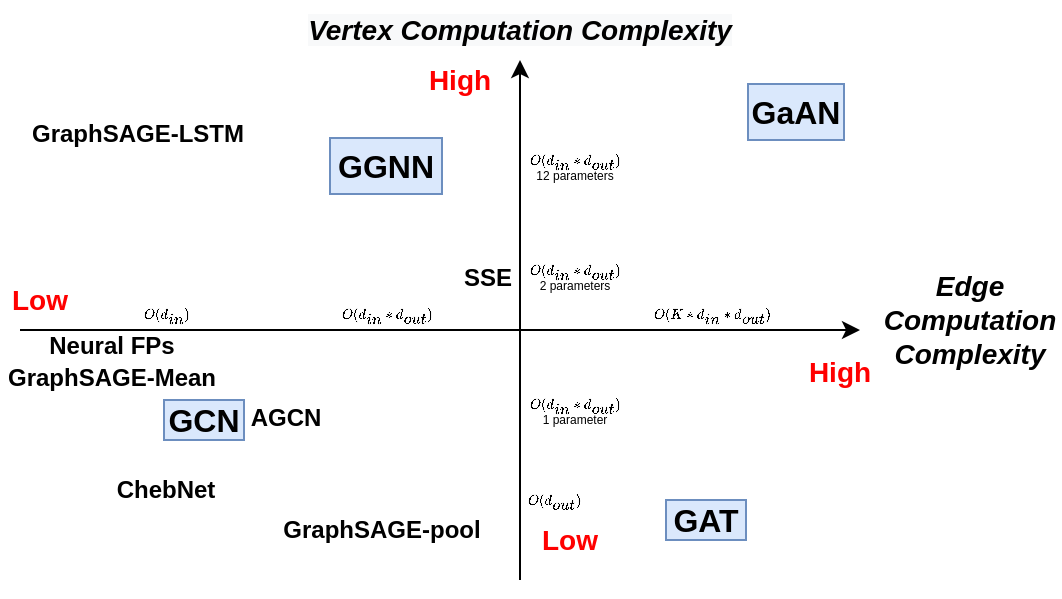 <mxfile version="13.3.9" type="device"><diagram id="2MBHXZytqJ9W2BRM0lZ_" name="Page-1"><mxGraphModel dx="942" dy="559" grid="1" gridSize="10" guides="1" tooltips="1" connect="1" arrows="0" fold="1" page="1" pageScale="1" pageWidth="827" pageHeight="1169" math="1" shadow="0"><root><mxCell id="0"/><mxCell id="1" style="" parent="0"/><mxCell id="55l02TyrmD9IhU3h0mnR-1" value="" style="endArrow=classic;html=1;fontFamily=Arial;" parent="1" edge="1"><mxGeometry width="50" height="50" relative="1" as="geometry"><mxPoint x="70" y="255" as="sourcePoint"/><mxPoint x="490" y="255" as="targetPoint"/></mxGeometry></mxCell><mxCell id="55l02TyrmD9IhU3h0mnR-2" value="" style="endArrow=classic;html=1;fontFamily=Arial;" parent="1" edge="1"><mxGeometry width="50" height="50" relative="1" as="geometry"><mxPoint x="320" y="380" as="sourcePoint"/><mxPoint x="320" y="120" as="targetPoint"/></mxGeometry></mxCell><mxCell id="55l02TyrmD9IhU3h0mnR-4" value="&lt;b&gt;&lt;font style=&quot;font-size: 14px&quot;&gt;Edge Computation&lt;br&gt;Complexity&lt;br&gt;&lt;/font&gt;&lt;/b&gt;" style="text;html=1;strokeColor=none;fillColor=none;align=center;verticalAlign=middle;whiteSpace=wrap;rounded=0;fontFamily=Arial;fontStyle=2" parent="1" vertex="1"><mxGeometry x="500" y="240" width="90" height="20" as="geometry"/></mxCell><mxCell id="55l02TyrmD9IhU3h0mnR-6" value="&lt;b&gt;&lt;font color=&quot;#ff0000&quot; style=&quot;font-size: 14px&quot;&gt;High&lt;/font&gt;&lt;/b&gt;" style="text;html=1;strokeColor=none;fillColor=none;align=center;verticalAlign=middle;whiteSpace=wrap;rounded=0;fontFamily=Arial;" parent="1" vertex="1"><mxGeometry x="270" y="120" width="40" height="20" as="geometry"/></mxCell><mxCell id="55l02TyrmD9IhU3h0mnR-7" value="&lt;b&gt;&lt;font color=&quot;#ff0000&quot; style=&quot;font-size: 14px&quot;&gt;Low&lt;/font&gt;&lt;/b&gt;" style="text;html=1;strokeColor=none;fillColor=none;align=center;verticalAlign=middle;whiteSpace=wrap;rounded=0;fontFamily=Arial;" parent="1" vertex="1"><mxGeometry x="330" y="350" width="30" height="20" as="geometry"/></mxCell><mxCell id="55l02TyrmD9IhU3h0mnR-8" value="&lt;b&gt;&lt;font color=&quot;#ff0000&quot; style=&quot;font-size: 14px&quot;&gt;High&lt;/font&gt;&lt;/b&gt;" style="text;html=1;strokeColor=none;fillColor=none;align=center;verticalAlign=middle;whiteSpace=wrap;rounded=0;fontFamily=Arial;" parent="1" vertex="1"><mxGeometry x="460" y="266" width="40" height="20" as="geometry"/></mxCell><mxCell id="55l02TyrmD9IhU3h0mnR-10" value="&lt;font color=&quot;#ff0000&quot;&gt;&lt;span style=&quot;font-size: 14px&quot;&gt;&lt;b&gt;Low&lt;/b&gt;&lt;/span&gt;&lt;/font&gt;" style="text;html=1;strokeColor=none;fillColor=none;align=center;verticalAlign=middle;whiteSpace=wrap;rounded=0;fontFamily=Arial;" parent="1" vertex="1"><mxGeometry x="60" y="230" width="40" height="20" as="geometry"/></mxCell><mxCell id="FiYTe9aXyCY0iq13u9ZS-19" value="\(O(d_{out})\)" style="text;html=1;align=center;verticalAlign=middle;resizable=0;points=[];autosize=1;fontSize=6;" parent="1" vertex="1"><mxGeometry x="312.0" y="335" width="50" height="10" as="geometry"/></mxCell><mxCell id="FiYTe9aXyCY0iq13u9ZS-27" value="&lt;meta charset=&quot;utf-8&quot;&gt;&lt;b style=&quot;color: rgb(0, 0, 0); font-family: arial; font-size: 14px; font-style: italic; letter-spacing: normal; text-indent: 0px; text-transform: none; word-spacing: 0px; background-color: rgb(248, 249, 250);&quot;&gt;Vertex Computation Complexity&lt;/b&gt;" style="text;whiteSpace=wrap;html=1;align=center;" parent="1" vertex="1"><mxGeometry x="200" y="90" width="240" height="30" as="geometry"/></mxCell><mxCell id="FiYTe9aXyCY0iq13u9ZS-30" value="\(O(d_{in}*d_{out})\)&lt;br style=&quot;font-size: 6px;&quot;&gt;1 parameter" style="text;html=1;align=center;verticalAlign=middle;resizable=0;points=[];autosize=1;fontSize=6;" parent="1" vertex="1"><mxGeometry x="312.0" y="286" width="70" height="20" as="geometry"/></mxCell><mxCell id="FiYTe9aXyCY0iq13u9ZS-3" value="Untitled Layer" style="" parent="0"/><mxCell id="FiYTe9aXyCY0iq13u9ZS-4" value="&lt;b style=&quot;font-size: 16px;&quot;&gt;GaAN&lt;/b&gt;" style="text;html=1;strokeColor=#6c8ebf;fillColor=#dae8fc;align=center;verticalAlign=middle;whiteSpace=wrap;rounded=0;fontFamily=Arial;fontSize=16;" parent="FiYTe9aXyCY0iq13u9ZS-3" vertex="1"><mxGeometry x="434" y="132" width="48" height="28" as="geometry"/></mxCell><mxCell id="FiYTe9aXyCY0iq13u9ZS-5" value="&lt;b&gt;ChebNet&lt;/b&gt;" style="text;html=1;strokeColor=none;fillColor=none;align=center;verticalAlign=middle;whiteSpace=wrap;rounded=0;fontFamily=Arial;" parent="FiYTe9aXyCY0iq13u9ZS-3" vertex="1"><mxGeometry x="115" y="325" width="56" height="20" as="geometry"/></mxCell><mxCell id="FiYTe9aXyCY0iq13u9ZS-6" value="&lt;b style=&quot;font-size: 16px;&quot;&gt;GGNN&lt;/b&gt;" style="text;html=1;strokeColor=#6c8ebf;fillColor=#dae8fc;align=center;verticalAlign=middle;whiteSpace=wrap;rounded=0;fontFamily=Arial;fontSize=16;" parent="FiYTe9aXyCY0iq13u9ZS-3" vertex="1"><mxGeometry x="225" y="159" width="56" height="28" as="geometry"/></mxCell><mxCell id="FiYTe9aXyCY0iq13u9ZS-7" value="&lt;b&gt;SSE&lt;/b&gt;" style="text;html=1;strokeColor=none;fillColor=none;align=center;verticalAlign=middle;whiteSpace=wrap;rounded=0;fontFamily=Arial;" parent="FiYTe9aXyCY0iq13u9ZS-3" vertex="1"><mxGeometry x="284" y="219" width="40" height="20" as="geometry"/></mxCell><mxCell id="FiYTe9aXyCY0iq13u9ZS-8" value="&lt;b&gt;GraphSAGE-LSTM&lt;/b&gt;" style="text;html=1;strokeColor=none;fillColor=none;align=center;verticalAlign=middle;whiteSpace=wrap;rounded=0;fontFamily=Arial;" parent="FiYTe9aXyCY0iq13u9ZS-3" vertex="1"><mxGeometry x="69" y="147" width="120" height="20" as="geometry"/></mxCell><mxCell id="FiYTe9aXyCY0iq13u9ZS-17" value="&lt;b&gt;GraphSAGE-pool&lt;/b&gt;" style="text;html=1;strokeColor=none;fillColor=none;align=center;verticalAlign=middle;whiteSpace=wrap;rounded=0;fontFamily=Arial;" parent="FiYTe9aXyCY0iq13u9ZS-3" vertex="1"><mxGeometry x="191" y="345" width="120" height="20" as="geometry"/></mxCell><mxCell id="FiYTe9aXyCY0iq13u9ZS-20" value="&lt;b style=&quot;font-size: 16px;&quot;&gt;GAT&lt;/b&gt;" style="text;html=1;strokeColor=#6c8ebf;fillColor=#dae8fc;align=center;verticalAlign=middle;whiteSpace=wrap;rounded=0;fontFamily=Arial;fontSize=16;" parent="FiYTe9aXyCY0iq13u9ZS-3" vertex="1"><mxGeometry x="393" y="340" width="40" height="20" as="geometry"/></mxCell><mxCell id="FiYTe9aXyCY0iq13u9ZS-16" value="&lt;b&gt;AGCN&lt;/b&gt;" style="text;html=1;strokeColor=none;fillColor=none;align=center;verticalAlign=middle;whiteSpace=wrap;rounded=0;fontFamily=Arial;" parent="FiYTe9aXyCY0iq13u9ZS-3" vertex="1"><mxGeometry x="183" y="289" width="40" height="20" as="geometry"/></mxCell><mxCell id="FiYTe9aXyCY0iq13u9ZS-32" value="&lt;b style=&quot;font-size: 16px;&quot;&gt;GCN&lt;/b&gt;" style="text;html=1;strokeColor=#6c8ebf;fillColor=#dae8fc;align=center;verticalAlign=middle;whiteSpace=wrap;rounded=0;fontFamily=Arial;fontSize=16;" parent="FiYTe9aXyCY0iq13u9ZS-3" vertex="1"><mxGeometry x="142" y="290" width="40" height="20" as="geometry"/></mxCell><mxCell id="FiYTe9aXyCY0iq13u9ZS-10" value="&lt;b&gt;Neural FPs&lt;/b&gt;" style="text;html=1;strokeColor=none;fillColor=none;align=center;verticalAlign=middle;whiteSpace=wrap;rounded=0;fontFamily=Arial;" parent="FiYTe9aXyCY0iq13u9ZS-3" vertex="1"><mxGeometry x="77" y="253" width="78" height="20" as="geometry"/></mxCell><mxCell id="FiYTe9aXyCY0iq13u9ZS-11" value="&lt;b&gt;GraphSAGE-Mean&lt;/b&gt;" style="text;html=1;strokeColor=none;fillColor=none;align=center;verticalAlign=middle;whiteSpace=wrap;rounded=0;fontFamily=Arial;" parent="FiYTe9aXyCY0iq13u9ZS-3" vertex="1"><mxGeometry x="60" y="269" width="112" height="20" as="geometry"/></mxCell><mxCell id="FiYTe9aXyCY0iq13u9ZS-34" value="\(O(d_{in}*d_{out})\)&lt;br style=&quot;font-size: 6px;&quot;&gt;2 parameters" style="text;html=1;align=center;verticalAlign=middle;resizable=0;points=[];autosize=1;fontSize=6;" parent="FiYTe9aXyCY0iq13u9ZS-3" vertex="1"><mxGeometry x="312" y="219" width="70" height="20" as="geometry"/></mxCell><mxCell id="FiYTe9aXyCY0iq13u9ZS-35" value="\(O(d_{in}*d_{out})\)&lt;br style=&quot;font-size: 6px;&quot;&gt;12 parameters" style="text;html=1;align=center;verticalAlign=middle;resizable=0;points=[];autosize=1;fontSize=6;" parent="FiYTe9aXyCY0iq13u9ZS-3" vertex="1"><mxGeometry x="312" y="164" width="70" height="20" as="geometry"/></mxCell><mxCell id="FiYTe9aXyCY0iq13u9ZS-36" value="\(O(d_{in})\)" style="text;html=1;align=center;verticalAlign=middle;resizable=0;points=[];autosize=1;fontSize=6;" parent="FiYTe9aXyCY0iq13u9ZS-3" vertex="1"><mxGeometry x="118.0" y="243" width="50" height="10" as="geometry"/></mxCell><mxCell id="FiYTe9aXyCY0iq13u9ZS-37" value="\(O(d_{in} * d_{out})\)" style="text;html=1;align=center;verticalAlign=middle;resizable=0;points=[];autosize=1;fontSize=6;" parent="FiYTe9aXyCY0iq13u9ZS-3" vertex="1"><mxGeometry x="218.0" y="243" width="70" height="10" as="geometry"/></mxCell><mxCell id="FiYTe9aXyCY0iq13u9ZS-38" value="\(O(K*d_{in} * d_{out})\)" style="text;html=1;align=center;verticalAlign=middle;resizable=0;points=[];autosize=1;fontSize=6;" parent="FiYTe9aXyCY0iq13u9ZS-3" vertex="1"><mxGeometry x="376.0" y="243" width="80" height="10" as="geometry"/></mxCell></root></mxGraphModel></diagram></mxfile>